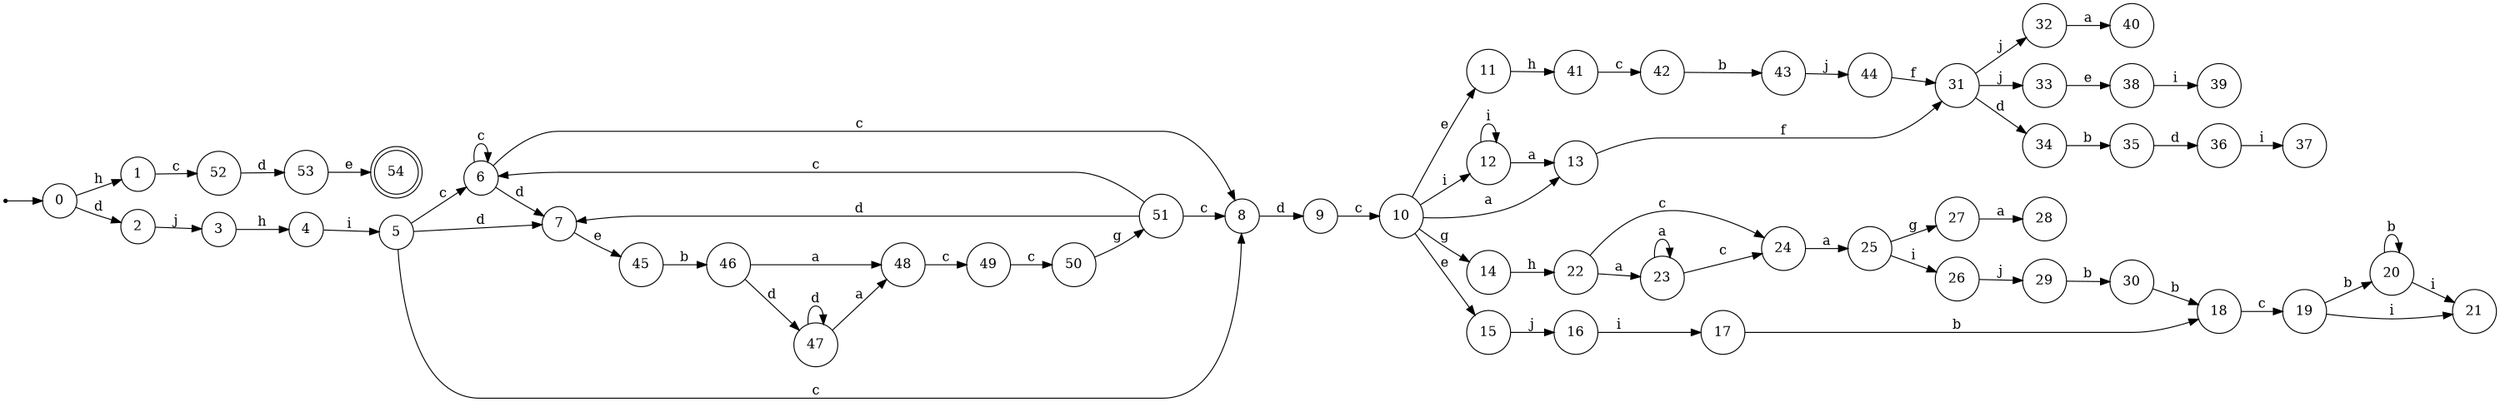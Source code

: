 digraph finite_state_machine {
rankdir=LR;
size="20,20";
node [shape = point]; "dummy0"
node [shape = circle]; "0";
"dummy0" -> "0";
node [shape = circle]; "1";
node [shape = circle]; "2";
node [shape = circle]; "3";
node [shape = circle]; "4";
node [shape = circle]; "5";
node [shape = circle]; "6";
node [shape = circle]; "7";
node [shape = circle]; "8";
node [shape = circle]; "9";
node [shape = circle]; "10";
node [shape = circle]; "11";
node [shape = circle]; "12";
node [shape = circle]; "13";
node [shape = circle]; "14";
node [shape = circle]; "15";
node [shape = circle]; "16";
node [shape = circle]; "17";
node [shape = circle]; "18";
node [shape = circle]; "19";
node [shape = circle]; "20";
node [shape = circle]; "21";
node [shape = circle]; "22";
node [shape = circle]; "23";
node [shape = circle]; "24";
node [shape = circle]; "25";
node [shape = circle]; "26";
node [shape = circle]; "27";
node [shape = circle]; "28";
node [shape = circle]; "29";
node [shape = circle]; "30";
node [shape = circle]; "31";
node [shape = circle]; "32";
node [shape = circle]; "33";
node [shape = circle]; "34";
node [shape = circle]; "35";
node [shape = circle]; "36";
node [shape = circle]; "37";
node [shape = circle]; "38";
node [shape = circle]; "39";
node [shape = circle]; "40";
node [shape = circle]; "41";
node [shape = circle]; "42";
node [shape = circle]; "43";
node [shape = circle]; "44";
node [shape = circle]; "45";
node [shape = circle]; "46";
node [shape = circle]; "47";
node [shape = circle]; "48";
node [shape = circle]; "49";
node [shape = circle]; "50";
node [shape = circle]; "51";
node [shape = circle]; "52";
node [shape = circle]; "53";
node [shape = doublecircle]; "54";"0" -> "1" [label = "h"];
 "0" -> "2" [label = "d"];
 "2" -> "3" [label = "j"];
 "3" -> "4" [label = "h"];
 "4" -> "5" [label = "i"];
 "5" -> "8" [label = "c"];
 "5" -> "6" [label = "c"];
 "5" -> "7" [label = "d"];
 "8" -> "9" [label = "d"];
 "9" -> "10" [label = "c"];
 "10" -> "11" [label = "e"];
 "10" -> "15" [label = "e"];
 "10" -> "12" [label = "i"];
 "10" -> "13" [label = "a"];
 "10" -> "14" [label = "g"];
 "15" -> "16" [label = "j"];
 "16" -> "17" [label = "i"];
 "17" -> "18" [label = "b"];
 "18" -> "19" [label = "c"];
 "19" -> "20" [label = "b"];
 "19" -> "21" [label = "i"];
 "20" -> "20" [label = "b"];
 "20" -> "21" [label = "i"];
 "14" -> "22" [label = "h"];
 "22" -> "23" [label = "a"];
 "22" -> "24" [label = "c"];
 "24" -> "25" [label = "a"];
 "25" -> "26" [label = "i"];
 "25" -> "27" [label = "g"];
 "27" -> "28" [label = "a"];
 "26" -> "29" [label = "j"];
 "29" -> "30" [label = "b"];
 "30" -> "18" [label = "b"];
 "23" -> "23" [label = "a"];
 "23" -> "24" [label = "c"];
 "13" -> "31" [label = "f"];
 "31" -> "32" [label = "j"];
 "31" -> "33" [label = "j"];
 "31" -> "34" [label = "d"];
 "34" -> "35" [label = "b"];
 "35" -> "36" [label = "d"];
 "36" -> "37" [label = "i"];
 "33" -> "38" [label = "e"];
 "38" -> "39" [label = "i"];
 "32" -> "40" [label = "a"];
 "12" -> "12" [label = "i"];
 "12" -> "13" [label = "a"];
 "11" -> "41" [label = "h"];
 "41" -> "42" [label = "c"];
 "42" -> "43" [label = "b"];
 "43" -> "44" [label = "j"];
 "44" -> "31" [label = "f"];
 "7" -> "45" [label = "e"];
 "45" -> "46" [label = "b"];
 "46" -> "47" [label = "d"];
 "46" -> "48" [label = "a"];
 "48" -> "49" [label = "c"];
 "49" -> "50" [label = "c"];
 "50" -> "51" [label = "g"];
 "51" -> "7" [label = "d"];
 "51" -> "8" [label = "c"];
 "51" -> "6" [label = "c"];
 "47" -> "47" [label = "d"];
 "47" -> "48" [label = "a"];
 "6" -> "8" [label = "c"];
 "6" -> "6" [label = "c"];
 "6" -> "7" [label = "d"];
 "1" -> "52" [label = "c"];
 "52" -> "53" [label = "d"];
 "53" -> "54" [label = "e"];
 }
